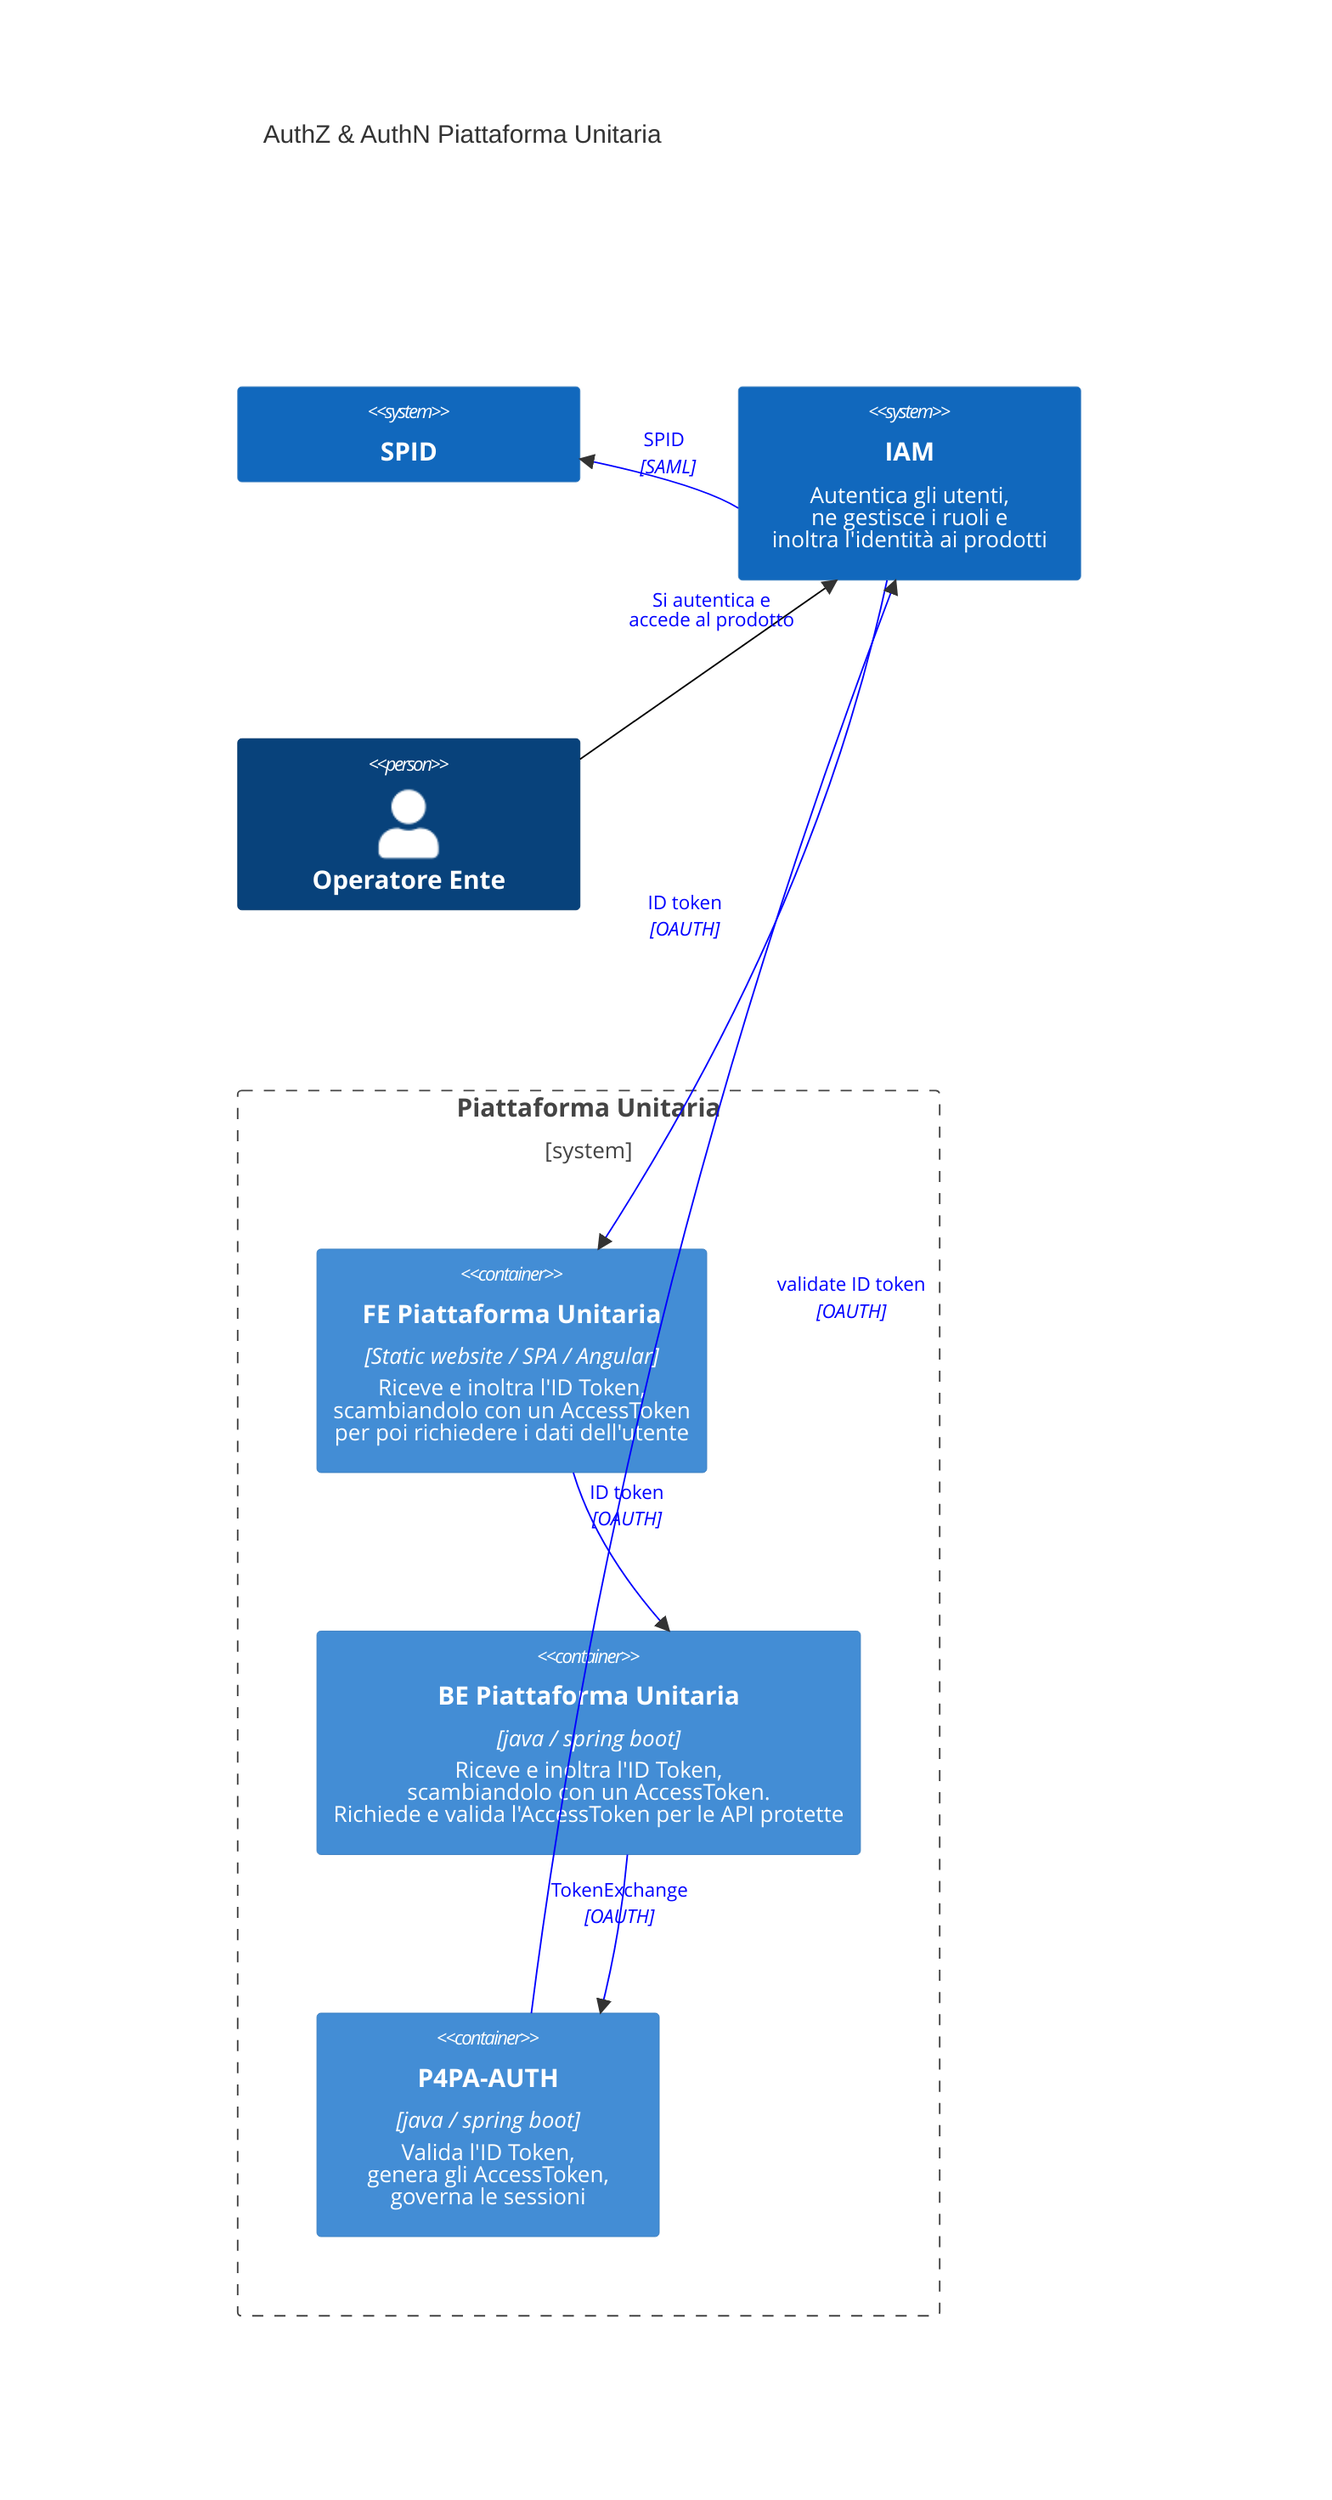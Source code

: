 C4Container
    title AuthZ & AuthN Piattaforma Unitaria

    UpdateLayoutConfig($c4ShapeInRow="3", $c4BoundaryInRow="2")


    System(spid, "SPID")
    System(sc, "IAM", "Autentica gli utenti,<BR/>ne gestisce i ruoli e<BR/>inoltra l'identità ai prodotti")
    Person(usr_ope, "Operatore Ente")


    Boundary(pu, "Piattaforma Unitaria") {
        Container(pu_app_fe, "FE Piattaforma Unitaria", "Static website / SPA / Angular", "Riceve e inoltra l'ID Token,<BR />scambiandolo con un AccessToken<BR />per poi richiedere i dati dell'utente")
        Container(pu_app_be, "BE Piattaforma Unitaria", "java / spring boot", "Riceve e inoltra l'ID Token,<BR />scambiandolo con un AccessToken.<BR />Richiede e valida l'AccessToken per le API protette")
        Container(pu_iam, "P4PA-AUTH", "java / spring boot", "Valida l'ID Token,<BR />genera gli AccessToken,<BR />governa le sessioni")
    }

    Rel(usr_ope, sc, "Si autentica e<BR/>accede al prodotto")
    UpdateRelStyle(usr_ope, sc, $textColor="blue", $lineColor="black", $offsetX="-50", $offsetY="-40")

    Rel(sc, spid, "SPID", "SAML")
    UpdateRelStyle(sc, spid, $textColor="blue", $lineColor="blue", $offsetX="-10", $offsetY="-30")

    Rel(sc, pu_app_fe, "ID token", "OAUTH")
    UpdateRelStyle(sc, pu_app_fe, $textColor="blue", $lineColor="blue", $offsetX="-60", $offsetY="-10")

    Rel(pu_app_fe, pu_app_be, "ID token", "OAUTH")
    UpdateRelStyle(pu_app_fe, pu_app_be, $textColor="blue", $lineColor="blue", $offsetX="-20", $offsetY="-40")

    Rel(pu_iam, sc, "validate ID token", "OAUTH")
    UpdateRelStyle(pu_iam, sc, $textColor="blue", $lineColor="blue", $offsetX="40", $offsetY="-10")

    Rel(pu_app_be, pu_iam, "TokenExchange", "OAUTH")
    UpdateRelStyle(pu_app_be, pu_iam, $textColor="blue", $lineColor="blue", $offsetX="-40", $offsetY="-30")